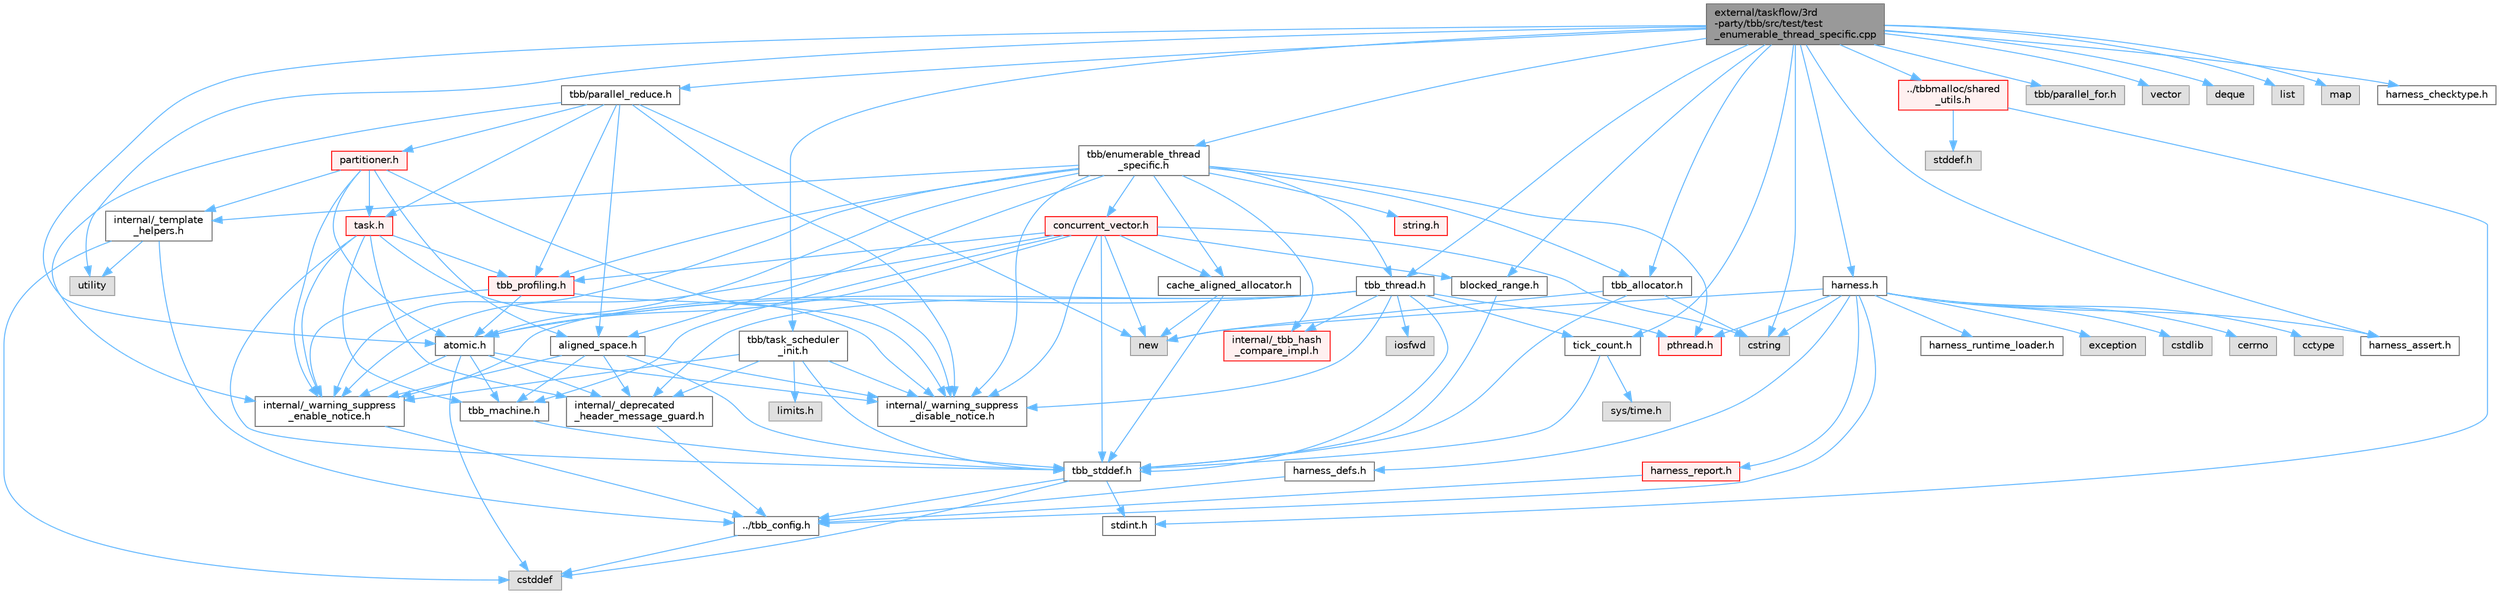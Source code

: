 digraph "external/taskflow/3rd-party/tbb/src/test/test_enumerable_thread_specific.cpp"
{
 // LATEX_PDF_SIZE
  bgcolor="transparent";
  edge [fontname=Helvetica,fontsize=10,labelfontname=Helvetica,labelfontsize=10];
  node [fontname=Helvetica,fontsize=10,shape=box,height=0.2,width=0.4];
  Node1 [id="Node000001",label="external/taskflow/3rd\l-party/tbb/src/test/test\l_enumerable_thread_specific.cpp",height=0.2,width=0.4,color="gray40", fillcolor="grey60", style="filled", fontcolor="black",tooltip=" "];
  Node1 -> Node2 [id="edge1_Node000001_Node000002",color="steelblue1",style="solid",tooltip=" "];
  Node2 [id="Node000002",label="tbb/enumerable_thread\l_specific.h",height=0.2,width=0.4,color="grey40", fillcolor="white", style="filled",URL="$enumerable__thread__specific_8h.html",tooltip=" "];
  Node2 -> Node3 [id="edge2_Node000002_Node000003",color="steelblue1",style="solid",tooltip=" "];
  Node3 [id="Node000003",label="internal/_warning_suppress\l_enable_notice.h",height=0.2,width=0.4,color="grey40", fillcolor="white", style="filled",URL="$__warning__suppress__enable__notice_8h.html",tooltip=" "];
  Node3 -> Node4 [id="edge3_Node000003_Node000004",color="steelblue1",style="solid",tooltip=" "];
  Node4 [id="Node000004",label="../tbb_config.h",height=0.2,width=0.4,color="grey40", fillcolor="white", style="filled",URL="$tbb__config_8h.html",tooltip=" "];
  Node4 -> Node5 [id="edge4_Node000004_Node000005",color="steelblue1",style="solid",tooltip=" "];
  Node5 [id="Node000005",label="cstddef",height=0.2,width=0.4,color="grey60", fillcolor="#E0E0E0", style="filled",tooltip=" "];
  Node2 -> Node6 [id="edge5_Node000002_Node000006",color="steelblue1",style="solid",tooltip=" "];
  Node6 [id="Node000006",label="atomic.h",height=0.2,width=0.4,color="grey40", fillcolor="white", style="filled",URL="$external_2taskflow_23rd-party_2tbb_2include_2tbb_2atomic_8h.html",tooltip=" "];
  Node6 -> Node7 [id="edge6_Node000006_Node000007",color="steelblue1",style="solid",tooltip=" "];
  Node7 [id="Node000007",label="internal/_deprecated\l_header_message_guard.h",height=0.2,width=0.4,color="grey40", fillcolor="white", style="filled",URL="$__deprecated__header__message__guard_8h.html",tooltip=" "];
  Node7 -> Node4 [id="edge7_Node000007_Node000004",color="steelblue1",style="solid",tooltip=" "];
  Node6 -> Node3 [id="edge8_Node000006_Node000003",color="steelblue1",style="solid",tooltip=" "];
  Node6 -> Node5 [id="edge9_Node000006_Node000005",color="steelblue1",style="solid",tooltip=" "];
  Node6 -> Node8 [id="edge10_Node000006_Node000008",color="steelblue1",style="solid",tooltip=" "];
  Node8 [id="Node000008",label="tbb_machine.h",height=0.2,width=0.4,color="grey40", fillcolor="white", style="filled",URL="$tbb__machine_8h.html",tooltip=" "];
  Node8 -> Node9 [id="edge11_Node000008_Node000009",color="steelblue1",style="solid",tooltip=" "];
  Node9 [id="Node000009",label="tbb_stddef.h",height=0.2,width=0.4,color="grey40", fillcolor="white", style="filled",URL="$tbb__stddef_8h.html",tooltip=" "];
  Node9 -> Node4 [id="edge12_Node000009_Node000004",color="steelblue1",style="solid",tooltip=" "];
  Node9 -> Node5 [id="edge13_Node000009_Node000005",color="steelblue1",style="solid",tooltip=" "];
  Node9 -> Node10 [id="edge14_Node000009_Node000010",color="steelblue1",style="solid",tooltip=" "];
  Node10 [id="Node000010",label="stdint.h",height=0.2,width=0.4,color="grey40", fillcolor="white", style="filled",URL="$stdint_8h.html",tooltip=" "];
  Node6 -> Node11 [id="edge15_Node000006_Node000011",color="steelblue1",style="solid",tooltip=" "];
  Node11 [id="Node000011",label="internal/_warning_suppress\l_disable_notice.h",height=0.2,width=0.4,color="grey40", fillcolor="white", style="filled",URL="$__warning__suppress__disable__notice_8h.html",tooltip=" "];
  Node2 -> Node12 [id="edge16_Node000002_Node000012",color="steelblue1",style="solid",tooltip=" "];
  Node12 [id="Node000012",label="concurrent_vector.h",height=0.2,width=0.4,color="red", fillcolor="#FFF0F0", style="filled",URL="$concurrent__vector_8h.html",tooltip=" "];
  Node12 -> Node3 [id="edge17_Node000012_Node000003",color="steelblue1",style="solid",tooltip=" "];
  Node12 -> Node9 [id="edge18_Node000012_Node000009",color="steelblue1",style="solid",tooltip=" "];
  Node12 -> Node6 [id="edge19_Node000012_Node000006",color="steelblue1",style="solid",tooltip=" "];
  Node12 -> Node20 [id="edge20_Node000012_Node000020",color="steelblue1",style="solid",tooltip=" "];
  Node20 [id="Node000020",label="cache_aligned_allocator.h",height=0.2,width=0.4,color="grey40", fillcolor="white", style="filled",URL="$cache__aligned__allocator_8h.html",tooltip=" "];
  Node20 -> Node15 [id="edge21_Node000020_Node000015",color="steelblue1",style="solid",tooltip=" "];
  Node15 [id="Node000015",label="new",height=0.2,width=0.4,color="grey60", fillcolor="#E0E0E0", style="filled",tooltip=" "];
  Node20 -> Node9 [id="edge22_Node000020_Node000009",color="steelblue1",style="solid",tooltip=" "];
  Node12 -> Node21 [id="edge23_Node000012_Node000021",color="steelblue1",style="solid",tooltip=" "];
  Node21 [id="Node000021",label="blocked_range.h",height=0.2,width=0.4,color="grey40", fillcolor="white", style="filled",URL="$blocked__range_8h.html",tooltip=" "];
  Node21 -> Node9 [id="edge24_Node000021_Node000009",color="steelblue1",style="solid",tooltip=" "];
  Node12 -> Node8 [id="edge25_Node000012_Node000008",color="steelblue1",style="solid",tooltip=" "];
  Node12 -> Node22 [id="edge26_Node000012_Node000022",color="steelblue1",style="solid",tooltip=" "];
  Node22 [id="Node000022",label="tbb_profiling.h",height=0.2,width=0.4,color="red", fillcolor="#FFF0F0", style="filled",URL="$tbb__profiling_8h.html",tooltip=" "];
  Node22 -> Node3 [id="edge27_Node000022_Node000003",color="steelblue1",style="solid",tooltip=" "];
  Node22 -> Node6 [id="edge28_Node000022_Node000006",color="steelblue1",style="solid",tooltip=" "];
  Node22 -> Node11 [id="edge29_Node000022_Node000011",color="steelblue1",style="solid",tooltip=" "];
  Node12 -> Node15 [id="edge30_Node000012_Node000015",color="steelblue1",style="solid",tooltip=" "];
  Node12 -> Node18 [id="edge31_Node000012_Node000018",color="steelblue1",style="solid",tooltip=" "];
  Node18 [id="Node000018",label="cstring",height=0.2,width=0.4,color="grey60", fillcolor="#E0E0E0", style="filled",tooltip=" "];
  Node12 -> Node11 [id="edge32_Node000012_Node000011",color="steelblue1",style="solid",tooltip=" "];
  Node2 -> Node28 [id="edge33_Node000002_Node000028",color="steelblue1",style="solid",tooltip=" "];
  Node28 [id="Node000028",label="tbb_thread.h",height=0.2,width=0.4,color="grey40", fillcolor="white", style="filled",URL="$tbb__thread_8h.html",tooltip=" "];
  Node28 -> Node7 [id="edge34_Node000028_Node000007",color="steelblue1",style="solid",tooltip=" "];
  Node28 -> Node3 [id="edge35_Node000028_Node000003",color="steelblue1",style="solid",tooltip=" "];
  Node28 -> Node9 [id="edge36_Node000028_Node000009",color="steelblue1",style="solid",tooltip=" "];
  Node28 -> Node29 [id="edge37_Node000028_Node000029",color="steelblue1",style="solid",tooltip=" "];
  Node29 [id="Node000029",label="pthread.h",height=0.2,width=0.4,color="red", fillcolor="#FFF0F0", style="filled",URL="$pthread_8h.html",tooltip=" "];
  Node28 -> Node6 [id="edge38_Node000028_Node000006",color="steelblue1",style="solid",tooltip=" "];
  Node28 -> Node74 [id="edge39_Node000028_Node000074",color="steelblue1",style="solid",tooltip=" "];
  Node74 [id="Node000074",label="internal/_tbb_hash\l_compare_impl.h",height=0.2,width=0.4,color="red", fillcolor="#FFF0F0", style="filled",URL="$__tbb__hash__compare__impl_8h.html",tooltip=" "];
  Node28 -> Node75 [id="edge40_Node000028_Node000075",color="steelblue1",style="solid",tooltip=" "];
  Node75 [id="Node000075",label="tick_count.h",height=0.2,width=0.4,color="grey40", fillcolor="white", style="filled",URL="$tick__count_8h.html",tooltip=" "];
  Node75 -> Node9 [id="edge41_Node000075_Node000009",color="steelblue1",style="solid",tooltip=" "];
  Node75 -> Node76 [id="edge42_Node000075_Node000076",color="steelblue1",style="solid",tooltip=" "];
  Node76 [id="Node000076",label="sys/time.h",height=0.2,width=0.4,color="grey60", fillcolor="#E0E0E0", style="filled",tooltip=" "];
  Node28 -> Node77 [id="edge43_Node000028_Node000077",color="steelblue1",style="solid",tooltip=" "];
  Node77 [id="Node000077",label="iosfwd",height=0.2,width=0.4,color="grey60", fillcolor="#E0E0E0", style="filled",tooltip=" "];
  Node28 -> Node11 [id="edge44_Node000028_Node000011",color="steelblue1",style="solid",tooltip=" "];
  Node2 -> Node17 [id="edge45_Node000002_Node000017",color="steelblue1",style="solid",tooltip=" "];
  Node17 [id="Node000017",label="tbb_allocator.h",height=0.2,width=0.4,color="grey40", fillcolor="white", style="filled",URL="$tbb__allocator_8h.html",tooltip=" "];
  Node17 -> Node9 [id="edge46_Node000017_Node000009",color="steelblue1",style="solid",tooltip=" "];
  Node17 -> Node15 [id="edge47_Node000017_Node000015",color="steelblue1",style="solid",tooltip=" "];
  Node17 -> Node18 [id="edge48_Node000017_Node000018",color="steelblue1",style="solid",tooltip=" "];
  Node2 -> Node20 [id="edge49_Node000002_Node000020",color="steelblue1",style="solid",tooltip=" "];
  Node2 -> Node78 [id="edge50_Node000002_Node000078",color="steelblue1",style="solid",tooltip=" "];
  Node78 [id="Node000078",label="aligned_space.h",height=0.2,width=0.4,color="grey40", fillcolor="white", style="filled",URL="$aligned__space_8h.html",tooltip=" "];
  Node78 -> Node7 [id="edge51_Node000078_Node000007",color="steelblue1",style="solid",tooltip=" "];
  Node78 -> Node3 [id="edge52_Node000078_Node000003",color="steelblue1",style="solid",tooltip=" "];
  Node78 -> Node9 [id="edge53_Node000078_Node000009",color="steelblue1",style="solid",tooltip=" "];
  Node78 -> Node8 [id="edge54_Node000078_Node000008",color="steelblue1",style="solid",tooltip=" "];
  Node78 -> Node11 [id="edge55_Node000078_Node000011",color="steelblue1",style="solid",tooltip=" "];
  Node2 -> Node79 [id="edge56_Node000002_Node000079",color="steelblue1",style="solid",tooltip=" "];
  Node79 [id="Node000079",label="internal/_template\l_helpers.h",height=0.2,width=0.4,color="grey40", fillcolor="white", style="filled",URL="$__template__helpers_8h.html",tooltip=" "];
  Node79 -> Node66 [id="edge57_Node000079_Node000066",color="steelblue1",style="solid",tooltip=" "];
  Node66 [id="Node000066",label="utility",height=0.2,width=0.4,color="grey60", fillcolor="#E0E0E0", style="filled",tooltip=" "];
  Node79 -> Node5 [id="edge58_Node000079_Node000005",color="steelblue1",style="solid",tooltip=" "];
  Node79 -> Node4 [id="edge59_Node000079_Node000004",color="steelblue1",style="solid",tooltip=" "];
  Node2 -> Node74 [id="edge60_Node000002_Node000074",color="steelblue1",style="solid",tooltip=" "];
  Node2 -> Node22 [id="edge61_Node000002_Node000022",color="steelblue1",style="solid",tooltip=" "];
  Node2 -> Node80 [id="edge62_Node000002_Node000080",color="steelblue1",style="solid",tooltip=" "];
  Node80 [id="Node000080",label="string.h",height=0.2,width=0.4,color="red", fillcolor="#FFF0F0", style="filled",URL="$string_8h.html",tooltip=" "];
  Node2 -> Node29 [id="edge63_Node000002_Node000029",color="steelblue1",style="solid",tooltip=" "];
  Node2 -> Node11 [id="edge64_Node000002_Node000011",color="steelblue1",style="solid",tooltip=" "];
  Node1 -> Node219 [id="edge65_Node000001_Node000219",color="steelblue1",style="solid",tooltip=" "];
  Node219 [id="Node000219",label="tbb/task_scheduler\l_init.h",height=0.2,width=0.4,color="grey40", fillcolor="white", style="filled",URL="$task__scheduler__init_8h.html",tooltip=" "];
  Node219 -> Node7 [id="edge66_Node000219_Node000007",color="steelblue1",style="solid",tooltip=" "];
  Node219 -> Node3 [id="edge67_Node000219_Node000003",color="steelblue1",style="solid",tooltip=" "];
  Node219 -> Node9 [id="edge68_Node000219_Node000009",color="steelblue1",style="solid",tooltip=" "];
  Node219 -> Node98 [id="edge69_Node000219_Node000098",color="steelblue1",style="solid",tooltip=" "];
  Node98 [id="Node000098",label="limits.h",height=0.2,width=0.4,color="grey60", fillcolor="#E0E0E0", style="filled",tooltip=" "];
  Node219 -> Node11 [id="edge70_Node000219_Node000011",color="steelblue1",style="solid",tooltip=" "];
  Node1 -> Node220 [id="edge71_Node000001_Node000220",color="steelblue1",style="solid",tooltip=" "];
  Node220 [id="Node000220",label="tbb/parallel_for.h",height=0.2,width=0.4,color="grey60", fillcolor="#E0E0E0", style="filled",tooltip=" "];
  Node1 -> Node221 [id="edge72_Node000001_Node000221",color="steelblue1",style="solid",tooltip=" "];
  Node221 [id="Node000221",label="tbb/parallel_reduce.h",height=0.2,width=0.4,color="grey40", fillcolor="white", style="filled",URL="$parallel__reduce_8h.html",tooltip=" "];
  Node221 -> Node3 [id="edge73_Node000221_Node000003",color="steelblue1",style="solid",tooltip=" "];
  Node221 -> Node15 [id="edge74_Node000221_Node000015",color="steelblue1",style="solid",tooltip=" "];
  Node221 -> Node222 [id="edge75_Node000221_Node000222",color="steelblue1",style="solid",tooltip=" "];
  Node222 [id="Node000222",label="task.h",height=0.2,width=0.4,color="red", fillcolor="#FFF0F0", style="filled",URL="$task_8h.html",tooltip=" "];
  Node222 -> Node7 [id="edge76_Node000222_Node000007",color="steelblue1",style="solid",tooltip=" "];
  Node222 -> Node3 [id="edge77_Node000222_Node000003",color="steelblue1",style="solid",tooltip=" "];
  Node222 -> Node9 [id="edge78_Node000222_Node000009",color="steelblue1",style="solid",tooltip=" "];
  Node222 -> Node8 [id="edge79_Node000222_Node000008",color="steelblue1",style="solid",tooltip=" "];
  Node222 -> Node22 [id="edge80_Node000222_Node000022",color="steelblue1",style="solid",tooltip=" "];
  Node222 -> Node11 [id="edge81_Node000222_Node000011",color="steelblue1",style="solid",tooltip=" "];
  Node221 -> Node78 [id="edge82_Node000221_Node000078",color="steelblue1",style="solid",tooltip=" "];
  Node221 -> Node224 [id="edge83_Node000221_Node000224",color="steelblue1",style="solid",tooltip=" "];
  Node224 [id="Node000224",label="partitioner.h",height=0.2,width=0.4,color="red", fillcolor="#FFF0F0", style="filled",URL="$partitioner_8h.html",tooltip=" "];
  Node224 -> Node3 [id="edge84_Node000224_Node000003",color="steelblue1",style="solid",tooltip=" "];
  Node224 -> Node222 [id="edge85_Node000224_Node000222",color="steelblue1",style="solid",tooltip=" "];
  Node224 -> Node78 [id="edge86_Node000224_Node000078",color="steelblue1",style="solid",tooltip=" "];
  Node224 -> Node6 [id="edge87_Node000224_Node000006",color="steelblue1",style="solid",tooltip=" "];
  Node224 -> Node79 [id="edge88_Node000224_Node000079",color="steelblue1",style="solid",tooltip=" "];
  Node224 -> Node11 [id="edge89_Node000224_Node000011",color="steelblue1",style="solid",tooltip=" "];
  Node221 -> Node22 [id="edge90_Node000221_Node000022",color="steelblue1",style="solid",tooltip=" "];
  Node221 -> Node11 [id="edge91_Node000221_Node000011",color="steelblue1",style="solid",tooltip=" "];
  Node1 -> Node21 [id="edge92_Node000001_Node000021",color="steelblue1",style="solid",tooltip=" "];
  Node1 -> Node75 [id="edge93_Node000001_Node000075",color="steelblue1",style="solid",tooltip=" "];
  Node1 -> Node17 [id="edge94_Node000001_Node000017",color="steelblue1",style="solid",tooltip=" "];
  Node1 -> Node28 [id="edge95_Node000001_Node000028",color="steelblue1",style="solid",tooltip=" "];
  Node1 -> Node6 [id="edge96_Node000001_Node000006",color="steelblue1",style="solid",tooltip=" "];
  Node1 -> Node18 [id="edge97_Node000001_Node000018",color="steelblue1",style="solid",tooltip=" "];
  Node1 -> Node226 [id="edge98_Node000001_Node000226",color="steelblue1",style="solid",tooltip=" "];
  Node226 [id="Node000226",label="vector",height=0.2,width=0.4,color="grey60", fillcolor="#E0E0E0", style="filled",tooltip=" "];
  Node1 -> Node227 [id="edge99_Node000001_Node000227",color="steelblue1",style="solid",tooltip=" "];
  Node227 [id="Node000227",label="deque",height=0.2,width=0.4,color="grey60", fillcolor="#E0E0E0", style="filled",tooltip=" "];
  Node1 -> Node228 [id="edge100_Node000001_Node000228",color="steelblue1",style="solid",tooltip=" "];
  Node228 [id="Node000228",label="list",height=0.2,width=0.4,color="grey60", fillcolor="#E0E0E0", style="filled",tooltip=" "];
  Node1 -> Node229 [id="edge101_Node000001_Node000229",color="steelblue1",style="solid",tooltip=" "];
  Node229 [id="Node000229",label="map",height=0.2,width=0.4,color="grey60", fillcolor="#E0E0E0", style="filled",tooltip=" "];
  Node1 -> Node66 [id="edge102_Node000001_Node000066",color="steelblue1",style="solid",tooltip=" "];
  Node1 -> Node230 [id="edge103_Node000001_Node000230",color="steelblue1",style="solid",tooltip=" "];
  Node230 [id="Node000230",label="harness_assert.h",height=0.2,width=0.4,color="grey40", fillcolor="white", style="filled",URL="$harness__assert_8h.html",tooltip=" "];
  Node1 -> Node231 [id="edge104_Node000001_Node000231",color="steelblue1",style="solid",tooltip=" "];
  Node231 [id="Node000231",label="harness.h",height=0.2,width=0.4,color="grey40", fillcolor="white", style="filled",URL="$harness_8h.html",tooltip=" "];
  Node231 -> Node4 [id="edge105_Node000231_Node000004",color="steelblue1",style="solid",tooltip=" "];
  Node231 -> Node232 [id="edge106_Node000231_Node000232",color="steelblue1",style="solid",tooltip=" "];
  Node232 [id="Node000232",label="harness_defs.h",height=0.2,width=0.4,color="grey40", fillcolor="white", style="filled",URL="$harness__defs_8h.html",tooltip=" "];
  Node232 -> Node4 [id="edge107_Node000232_Node000004",color="steelblue1",style="solid",tooltip=" "];
  Node231 -> Node64 [id="edge108_Node000231_Node000064",color="steelblue1",style="solid",tooltip=" "];
  Node64 [id="Node000064",label="cstdlib",height=0.2,width=0.4,color="grey60", fillcolor="#E0E0E0", style="filled",tooltip=" "];
  Node231 -> Node18 [id="edge109_Node000231_Node000018",color="steelblue1",style="solid",tooltip=" "];
  Node231 -> Node233 [id="edge110_Node000231_Node000233",color="steelblue1",style="solid",tooltip=" "];
  Node233 [id="Node000233",label="cerrno",height=0.2,width=0.4,color="grey60", fillcolor="#E0E0E0", style="filled",tooltip=" "];
  Node231 -> Node234 [id="edge111_Node000231_Node000234",color="steelblue1",style="solid",tooltip=" "];
  Node234 [id="Node000234",label="cctype",height=0.2,width=0.4,color="grey60", fillcolor="#E0E0E0", style="filled",tooltip=" "];
  Node231 -> Node15 [id="edge112_Node000231_Node000015",color="steelblue1",style="solid",tooltip=" "];
  Node231 -> Node29 [id="edge113_Node000231_Node000029",color="steelblue1",style="solid",tooltip=" "];
  Node231 -> Node235 [id="edge114_Node000231_Node000235",color="steelblue1",style="solid",tooltip=" "];
  Node235 [id="Node000235",label="harness_runtime_loader.h",height=0.2,width=0.4,color="grey40", fillcolor="white", style="filled",URL="$harness__runtime__loader_8h.html",tooltip=" "];
  Node231 -> Node236 [id="edge115_Node000231_Node000236",color="steelblue1",style="solid",tooltip=" "];
  Node236 [id="Node000236",label="harness_report.h",height=0.2,width=0.4,color="red", fillcolor="#FFF0F0", style="filled",URL="$harness__report_8h.html",tooltip=" "];
  Node236 -> Node4 [id="edge116_Node000236_Node000004",color="steelblue1",style="solid",tooltip=" "];
  Node231 -> Node14 [id="edge117_Node000231_Node000014",color="steelblue1",style="solid",tooltip=" "];
  Node14 [id="Node000014",label="exception",height=0.2,width=0.4,color="grey60", fillcolor="#E0E0E0", style="filled",tooltip=" "];
  Node231 -> Node230 [id="edge118_Node000231_Node000230",color="steelblue1",style="solid",tooltip=" "];
  Node1 -> Node239 [id="edge119_Node000001_Node000239",color="steelblue1",style="solid",tooltip=" "];
  Node239 [id="Node000239",label="harness_checktype.h",height=0.2,width=0.4,color="grey40", fillcolor="white", style="filled",URL="$harness__checktype_8h.html",tooltip=" "];
  Node1 -> Node240 [id="edge120_Node000001_Node000240",color="steelblue1",style="solid",tooltip=" "];
  Node240 [id="Node000240",label="../tbbmalloc/shared\l_utils.h",height=0.2,width=0.4,color="red", fillcolor="#FFF0F0", style="filled",URL="$shared__utils_8h.html",tooltip=" "];
  Node240 -> Node38 [id="edge121_Node000240_Node000038",color="steelblue1",style="solid",tooltip=" "];
  Node38 [id="Node000038",label="stddef.h",height=0.2,width=0.4,color="grey60", fillcolor="#E0E0E0", style="filled",tooltip=" "];
  Node240 -> Node10 [id="edge122_Node000240_Node000010",color="steelblue1",style="solid",tooltip=" "];
}
